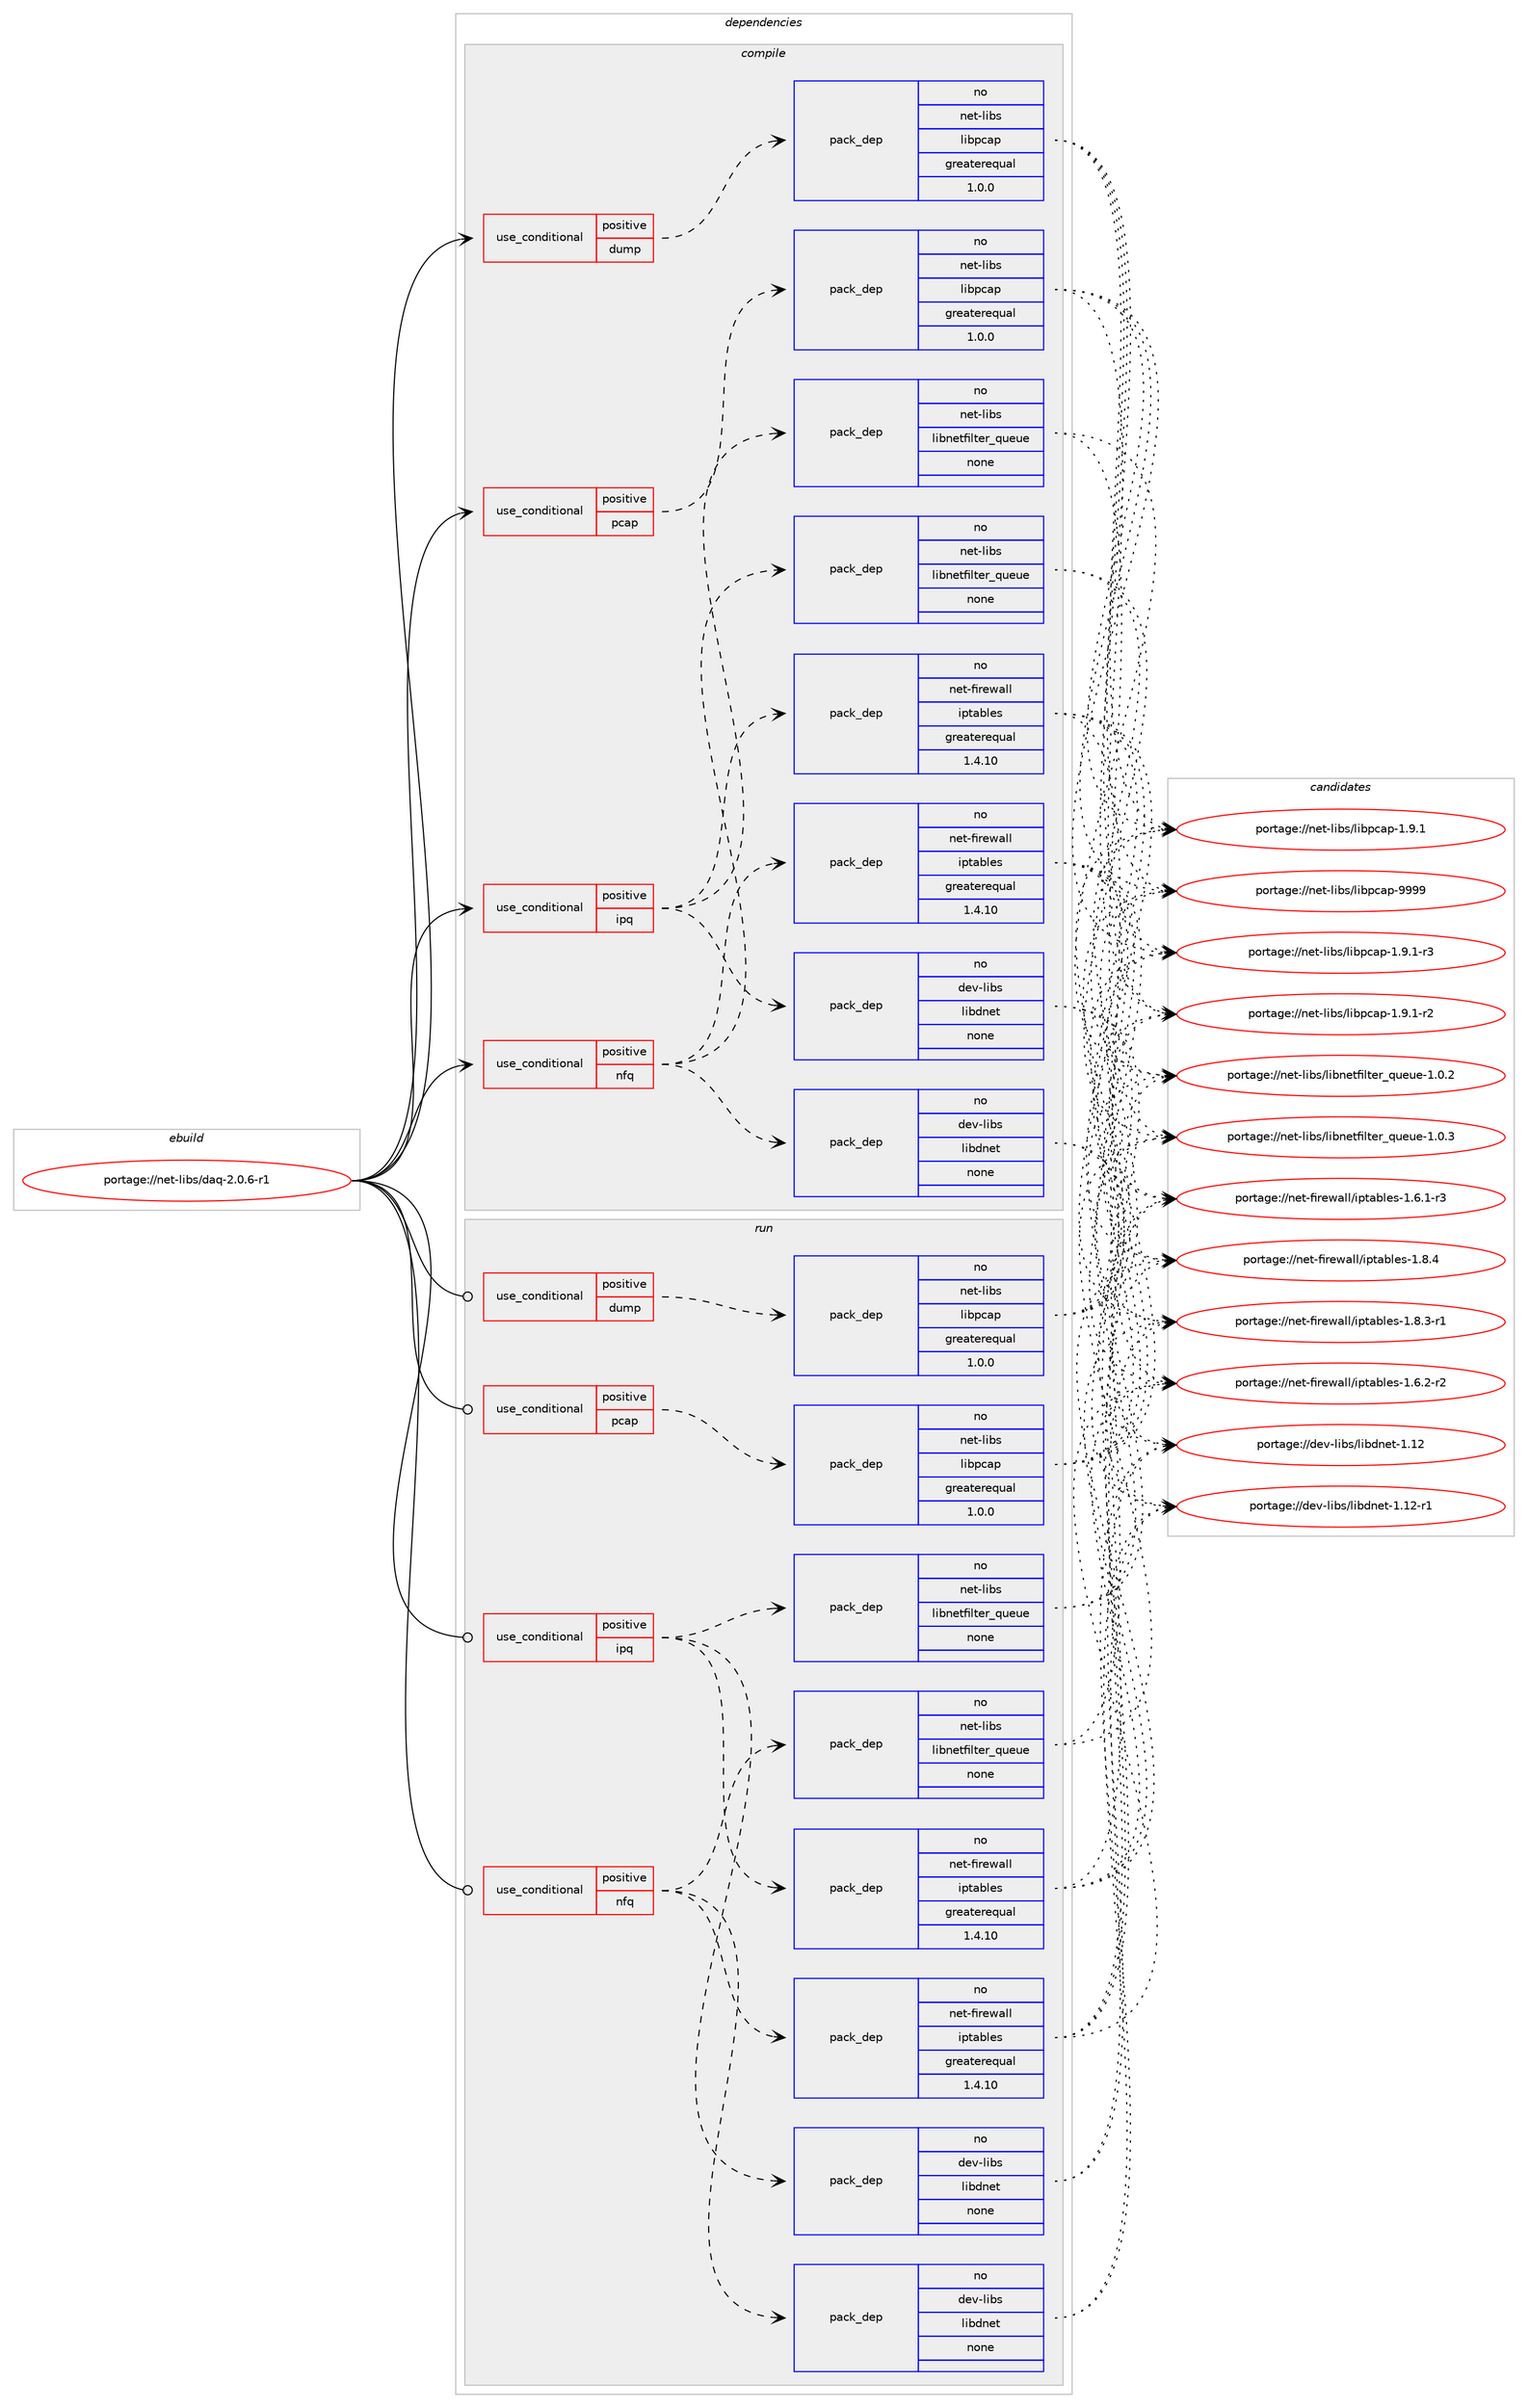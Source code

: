 digraph prolog {

# *************
# Graph options
# *************

newrank=true;
concentrate=true;
compound=true;
graph [rankdir=LR,fontname=Helvetica,fontsize=10,ranksep=1.5];#, ranksep=2.5, nodesep=0.2];
edge  [arrowhead=vee];
node  [fontname=Helvetica,fontsize=10];

# **********
# The ebuild
# **********

subgraph cluster_leftcol {
color=gray;
rank=same;
label=<<i>ebuild</i>>;
id [label="portage://net-libs/daq-2.0.6-r1", color=red, width=4, href="../net-libs/daq-2.0.6-r1.svg"];
}

# ****************
# The dependencies
# ****************

subgraph cluster_midcol {
color=gray;
label=<<i>dependencies</i>>;
subgraph cluster_compile {
fillcolor="#eeeeee";
style=filled;
label=<<i>compile</i>>;
subgraph cond12019 {
dependency60240 [label=<<TABLE BORDER="0" CELLBORDER="1" CELLSPACING="0" CELLPADDING="4"><TR><TD ROWSPAN="3" CELLPADDING="10">use_conditional</TD></TR><TR><TD>positive</TD></TR><TR><TD>dump</TD></TR></TABLE>>, shape=none, color=red];
subgraph pack47034 {
dependency60241 [label=<<TABLE BORDER="0" CELLBORDER="1" CELLSPACING="0" CELLPADDING="4" WIDTH="220"><TR><TD ROWSPAN="6" CELLPADDING="30">pack_dep</TD></TR><TR><TD WIDTH="110">no</TD></TR><TR><TD>net-libs</TD></TR><TR><TD>libpcap</TD></TR><TR><TD>greaterequal</TD></TR><TR><TD>1.0.0</TD></TR></TABLE>>, shape=none, color=blue];
}
dependency60240:e -> dependency60241:w [weight=20,style="dashed",arrowhead="vee"];
}
id:e -> dependency60240:w [weight=20,style="solid",arrowhead="vee"];
subgraph cond12020 {
dependency60242 [label=<<TABLE BORDER="0" CELLBORDER="1" CELLSPACING="0" CELLPADDING="4"><TR><TD ROWSPAN="3" CELLPADDING="10">use_conditional</TD></TR><TR><TD>positive</TD></TR><TR><TD>ipq</TD></TR></TABLE>>, shape=none, color=red];
subgraph pack47035 {
dependency60243 [label=<<TABLE BORDER="0" CELLBORDER="1" CELLSPACING="0" CELLPADDING="4" WIDTH="220"><TR><TD ROWSPAN="6" CELLPADDING="30">pack_dep</TD></TR><TR><TD WIDTH="110">no</TD></TR><TR><TD>net-firewall</TD></TR><TR><TD>iptables</TD></TR><TR><TD>greaterequal</TD></TR><TR><TD>1.4.10</TD></TR></TABLE>>, shape=none, color=blue];
}
dependency60242:e -> dependency60243:w [weight=20,style="dashed",arrowhead="vee"];
subgraph pack47036 {
dependency60244 [label=<<TABLE BORDER="0" CELLBORDER="1" CELLSPACING="0" CELLPADDING="4" WIDTH="220"><TR><TD ROWSPAN="6" CELLPADDING="30">pack_dep</TD></TR><TR><TD WIDTH="110">no</TD></TR><TR><TD>dev-libs</TD></TR><TR><TD>libdnet</TD></TR><TR><TD>none</TD></TR><TR><TD></TD></TR></TABLE>>, shape=none, color=blue];
}
dependency60242:e -> dependency60244:w [weight=20,style="dashed",arrowhead="vee"];
subgraph pack47037 {
dependency60245 [label=<<TABLE BORDER="0" CELLBORDER="1" CELLSPACING="0" CELLPADDING="4" WIDTH="220"><TR><TD ROWSPAN="6" CELLPADDING="30">pack_dep</TD></TR><TR><TD WIDTH="110">no</TD></TR><TR><TD>net-libs</TD></TR><TR><TD>libnetfilter_queue</TD></TR><TR><TD>none</TD></TR><TR><TD></TD></TR></TABLE>>, shape=none, color=blue];
}
dependency60242:e -> dependency60245:w [weight=20,style="dashed",arrowhead="vee"];
}
id:e -> dependency60242:w [weight=20,style="solid",arrowhead="vee"];
subgraph cond12021 {
dependency60246 [label=<<TABLE BORDER="0" CELLBORDER="1" CELLSPACING="0" CELLPADDING="4"><TR><TD ROWSPAN="3" CELLPADDING="10">use_conditional</TD></TR><TR><TD>positive</TD></TR><TR><TD>nfq</TD></TR></TABLE>>, shape=none, color=red];
subgraph pack47038 {
dependency60247 [label=<<TABLE BORDER="0" CELLBORDER="1" CELLSPACING="0" CELLPADDING="4" WIDTH="220"><TR><TD ROWSPAN="6" CELLPADDING="30">pack_dep</TD></TR><TR><TD WIDTH="110">no</TD></TR><TR><TD>net-firewall</TD></TR><TR><TD>iptables</TD></TR><TR><TD>greaterequal</TD></TR><TR><TD>1.4.10</TD></TR></TABLE>>, shape=none, color=blue];
}
dependency60246:e -> dependency60247:w [weight=20,style="dashed",arrowhead="vee"];
subgraph pack47039 {
dependency60248 [label=<<TABLE BORDER="0" CELLBORDER="1" CELLSPACING="0" CELLPADDING="4" WIDTH="220"><TR><TD ROWSPAN="6" CELLPADDING="30">pack_dep</TD></TR><TR><TD WIDTH="110">no</TD></TR><TR><TD>dev-libs</TD></TR><TR><TD>libdnet</TD></TR><TR><TD>none</TD></TR><TR><TD></TD></TR></TABLE>>, shape=none, color=blue];
}
dependency60246:e -> dependency60248:w [weight=20,style="dashed",arrowhead="vee"];
subgraph pack47040 {
dependency60249 [label=<<TABLE BORDER="0" CELLBORDER="1" CELLSPACING="0" CELLPADDING="4" WIDTH="220"><TR><TD ROWSPAN="6" CELLPADDING="30">pack_dep</TD></TR><TR><TD WIDTH="110">no</TD></TR><TR><TD>net-libs</TD></TR><TR><TD>libnetfilter_queue</TD></TR><TR><TD>none</TD></TR><TR><TD></TD></TR></TABLE>>, shape=none, color=blue];
}
dependency60246:e -> dependency60249:w [weight=20,style="dashed",arrowhead="vee"];
}
id:e -> dependency60246:w [weight=20,style="solid",arrowhead="vee"];
subgraph cond12022 {
dependency60250 [label=<<TABLE BORDER="0" CELLBORDER="1" CELLSPACING="0" CELLPADDING="4"><TR><TD ROWSPAN="3" CELLPADDING="10">use_conditional</TD></TR><TR><TD>positive</TD></TR><TR><TD>pcap</TD></TR></TABLE>>, shape=none, color=red];
subgraph pack47041 {
dependency60251 [label=<<TABLE BORDER="0" CELLBORDER="1" CELLSPACING="0" CELLPADDING="4" WIDTH="220"><TR><TD ROWSPAN="6" CELLPADDING="30">pack_dep</TD></TR><TR><TD WIDTH="110">no</TD></TR><TR><TD>net-libs</TD></TR><TR><TD>libpcap</TD></TR><TR><TD>greaterequal</TD></TR><TR><TD>1.0.0</TD></TR></TABLE>>, shape=none, color=blue];
}
dependency60250:e -> dependency60251:w [weight=20,style="dashed",arrowhead="vee"];
}
id:e -> dependency60250:w [weight=20,style="solid",arrowhead="vee"];
}
subgraph cluster_compileandrun {
fillcolor="#eeeeee";
style=filled;
label=<<i>compile and run</i>>;
}
subgraph cluster_run {
fillcolor="#eeeeee";
style=filled;
label=<<i>run</i>>;
subgraph cond12023 {
dependency60252 [label=<<TABLE BORDER="0" CELLBORDER="1" CELLSPACING="0" CELLPADDING="4"><TR><TD ROWSPAN="3" CELLPADDING="10">use_conditional</TD></TR><TR><TD>positive</TD></TR><TR><TD>dump</TD></TR></TABLE>>, shape=none, color=red];
subgraph pack47042 {
dependency60253 [label=<<TABLE BORDER="0" CELLBORDER="1" CELLSPACING="0" CELLPADDING="4" WIDTH="220"><TR><TD ROWSPAN="6" CELLPADDING="30">pack_dep</TD></TR><TR><TD WIDTH="110">no</TD></TR><TR><TD>net-libs</TD></TR><TR><TD>libpcap</TD></TR><TR><TD>greaterequal</TD></TR><TR><TD>1.0.0</TD></TR></TABLE>>, shape=none, color=blue];
}
dependency60252:e -> dependency60253:w [weight=20,style="dashed",arrowhead="vee"];
}
id:e -> dependency60252:w [weight=20,style="solid",arrowhead="odot"];
subgraph cond12024 {
dependency60254 [label=<<TABLE BORDER="0" CELLBORDER="1" CELLSPACING="0" CELLPADDING="4"><TR><TD ROWSPAN="3" CELLPADDING="10">use_conditional</TD></TR><TR><TD>positive</TD></TR><TR><TD>ipq</TD></TR></TABLE>>, shape=none, color=red];
subgraph pack47043 {
dependency60255 [label=<<TABLE BORDER="0" CELLBORDER="1" CELLSPACING="0" CELLPADDING="4" WIDTH="220"><TR><TD ROWSPAN="6" CELLPADDING="30">pack_dep</TD></TR><TR><TD WIDTH="110">no</TD></TR><TR><TD>net-firewall</TD></TR><TR><TD>iptables</TD></TR><TR><TD>greaterequal</TD></TR><TR><TD>1.4.10</TD></TR></TABLE>>, shape=none, color=blue];
}
dependency60254:e -> dependency60255:w [weight=20,style="dashed",arrowhead="vee"];
subgraph pack47044 {
dependency60256 [label=<<TABLE BORDER="0" CELLBORDER="1" CELLSPACING="0" CELLPADDING="4" WIDTH="220"><TR><TD ROWSPAN="6" CELLPADDING="30">pack_dep</TD></TR><TR><TD WIDTH="110">no</TD></TR><TR><TD>dev-libs</TD></TR><TR><TD>libdnet</TD></TR><TR><TD>none</TD></TR><TR><TD></TD></TR></TABLE>>, shape=none, color=blue];
}
dependency60254:e -> dependency60256:w [weight=20,style="dashed",arrowhead="vee"];
subgraph pack47045 {
dependency60257 [label=<<TABLE BORDER="0" CELLBORDER="1" CELLSPACING="0" CELLPADDING="4" WIDTH="220"><TR><TD ROWSPAN="6" CELLPADDING="30">pack_dep</TD></TR><TR><TD WIDTH="110">no</TD></TR><TR><TD>net-libs</TD></TR><TR><TD>libnetfilter_queue</TD></TR><TR><TD>none</TD></TR><TR><TD></TD></TR></TABLE>>, shape=none, color=blue];
}
dependency60254:e -> dependency60257:w [weight=20,style="dashed",arrowhead="vee"];
}
id:e -> dependency60254:w [weight=20,style="solid",arrowhead="odot"];
subgraph cond12025 {
dependency60258 [label=<<TABLE BORDER="0" CELLBORDER="1" CELLSPACING="0" CELLPADDING="4"><TR><TD ROWSPAN="3" CELLPADDING="10">use_conditional</TD></TR><TR><TD>positive</TD></TR><TR><TD>nfq</TD></TR></TABLE>>, shape=none, color=red];
subgraph pack47046 {
dependency60259 [label=<<TABLE BORDER="0" CELLBORDER="1" CELLSPACING="0" CELLPADDING="4" WIDTH="220"><TR><TD ROWSPAN="6" CELLPADDING="30">pack_dep</TD></TR><TR><TD WIDTH="110">no</TD></TR><TR><TD>net-firewall</TD></TR><TR><TD>iptables</TD></TR><TR><TD>greaterequal</TD></TR><TR><TD>1.4.10</TD></TR></TABLE>>, shape=none, color=blue];
}
dependency60258:e -> dependency60259:w [weight=20,style="dashed",arrowhead="vee"];
subgraph pack47047 {
dependency60260 [label=<<TABLE BORDER="0" CELLBORDER="1" CELLSPACING="0" CELLPADDING="4" WIDTH="220"><TR><TD ROWSPAN="6" CELLPADDING="30">pack_dep</TD></TR><TR><TD WIDTH="110">no</TD></TR><TR><TD>dev-libs</TD></TR><TR><TD>libdnet</TD></TR><TR><TD>none</TD></TR><TR><TD></TD></TR></TABLE>>, shape=none, color=blue];
}
dependency60258:e -> dependency60260:w [weight=20,style="dashed",arrowhead="vee"];
subgraph pack47048 {
dependency60261 [label=<<TABLE BORDER="0" CELLBORDER="1" CELLSPACING="0" CELLPADDING="4" WIDTH="220"><TR><TD ROWSPAN="6" CELLPADDING="30">pack_dep</TD></TR><TR><TD WIDTH="110">no</TD></TR><TR><TD>net-libs</TD></TR><TR><TD>libnetfilter_queue</TD></TR><TR><TD>none</TD></TR><TR><TD></TD></TR></TABLE>>, shape=none, color=blue];
}
dependency60258:e -> dependency60261:w [weight=20,style="dashed",arrowhead="vee"];
}
id:e -> dependency60258:w [weight=20,style="solid",arrowhead="odot"];
subgraph cond12026 {
dependency60262 [label=<<TABLE BORDER="0" CELLBORDER="1" CELLSPACING="0" CELLPADDING="4"><TR><TD ROWSPAN="3" CELLPADDING="10">use_conditional</TD></TR><TR><TD>positive</TD></TR><TR><TD>pcap</TD></TR></TABLE>>, shape=none, color=red];
subgraph pack47049 {
dependency60263 [label=<<TABLE BORDER="0" CELLBORDER="1" CELLSPACING="0" CELLPADDING="4" WIDTH="220"><TR><TD ROWSPAN="6" CELLPADDING="30">pack_dep</TD></TR><TR><TD WIDTH="110">no</TD></TR><TR><TD>net-libs</TD></TR><TR><TD>libpcap</TD></TR><TR><TD>greaterequal</TD></TR><TR><TD>1.0.0</TD></TR></TABLE>>, shape=none, color=blue];
}
dependency60262:e -> dependency60263:w [weight=20,style="dashed",arrowhead="vee"];
}
id:e -> dependency60262:w [weight=20,style="solid",arrowhead="odot"];
}
}

# **************
# The candidates
# **************

subgraph cluster_choices {
rank=same;
color=gray;
label=<<i>candidates</i>>;

subgraph choice47034 {
color=black;
nodesep=1;
choice1101011164510810598115471081059811299971124557575757 [label="portage://net-libs/libpcap-9999", color=red, width=4,href="../net-libs/libpcap-9999.svg"];
choice1101011164510810598115471081059811299971124549465746494511451 [label="portage://net-libs/libpcap-1.9.1-r3", color=red, width=4,href="../net-libs/libpcap-1.9.1-r3.svg"];
choice1101011164510810598115471081059811299971124549465746494511450 [label="portage://net-libs/libpcap-1.9.1-r2", color=red, width=4,href="../net-libs/libpcap-1.9.1-r2.svg"];
choice110101116451081059811547108105981129997112454946574649 [label="portage://net-libs/libpcap-1.9.1", color=red, width=4,href="../net-libs/libpcap-1.9.1.svg"];
dependency60241:e -> choice1101011164510810598115471081059811299971124557575757:w [style=dotted,weight="100"];
dependency60241:e -> choice1101011164510810598115471081059811299971124549465746494511451:w [style=dotted,weight="100"];
dependency60241:e -> choice1101011164510810598115471081059811299971124549465746494511450:w [style=dotted,weight="100"];
dependency60241:e -> choice110101116451081059811547108105981129997112454946574649:w [style=dotted,weight="100"];
}
subgraph choice47035 {
color=black;
nodesep=1;
choice1101011164510210511410111997108108471051121169798108101115454946564652 [label="portage://net-firewall/iptables-1.8.4", color=red, width=4,href="../net-firewall/iptables-1.8.4.svg"];
choice11010111645102105114101119971081084710511211697981081011154549465646514511449 [label="portage://net-firewall/iptables-1.8.3-r1", color=red, width=4,href="../net-firewall/iptables-1.8.3-r1.svg"];
choice11010111645102105114101119971081084710511211697981081011154549465446504511450 [label="portage://net-firewall/iptables-1.6.2-r2", color=red, width=4,href="../net-firewall/iptables-1.6.2-r2.svg"];
choice11010111645102105114101119971081084710511211697981081011154549465446494511451 [label="portage://net-firewall/iptables-1.6.1-r3", color=red, width=4,href="../net-firewall/iptables-1.6.1-r3.svg"];
dependency60243:e -> choice1101011164510210511410111997108108471051121169798108101115454946564652:w [style=dotted,weight="100"];
dependency60243:e -> choice11010111645102105114101119971081084710511211697981081011154549465646514511449:w [style=dotted,weight="100"];
dependency60243:e -> choice11010111645102105114101119971081084710511211697981081011154549465446504511450:w [style=dotted,weight="100"];
dependency60243:e -> choice11010111645102105114101119971081084710511211697981081011154549465446494511451:w [style=dotted,weight="100"];
}
subgraph choice47036 {
color=black;
nodesep=1;
choice1001011184510810598115471081059810011010111645494649504511449 [label="portage://dev-libs/libdnet-1.12-r1", color=red, width=4,href="../dev-libs/libdnet-1.12-r1.svg"];
choice100101118451081059811547108105981001101011164549464950 [label="portage://dev-libs/libdnet-1.12", color=red, width=4,href="../dev-libs/libdnet-1.12.svg"];
dependency60244:e -> choice1001011184510810598115471081059810011010111645494649504511449:w [style=dotted,weight="100"];
dependency60244:e -> choice100101118451081059811547108105981001101011164549464950:w [style=dotted,weight="100"];
}
subgraph choice47037 {
color=black;
nodesep=1;
choice1101011164510810598115471081059811010111610210510811610111495113117101117101454946484651 [label="portage://net-libs/libnetfilter_queue-1.0.3", color=red, width=4,href="../net-libs/libnetfilter_queue-1.0.3.svg"];
choice1101011164510810598115471081059811010111610210510811610111495113117101117101454946484650 [label="portage://net-libs/libnetfilter_queue-1.0.2", color=red, width=4,href="../net-libs/libnetfilter_queue-1.0.2.svg"];
dependency60245:e -> choice1101011164510810598115471081059811010111610210510811610111495113117101117101454946484651:w [style=dotted,weight="100"];
dependency60245:e -> choice1101011164510810598115471081059811010111610210510811610111495113117101117101454946484650:w [style=dotted,weight="100"];
}
subgraph choice47038 {
color=black;
nodesep=1;
choice1101011164510210511410111997108108471051121169798108101115454946564652 [label="portage://net-firewall/iptables-1.8.4", color=red, width=4,href="../net-firewall/iptables-1.8.4.svg"];
choice11010111645102105114101119971081084710511211697981081011154549465646514511449 [label="portage://net-firewall/iptables-1.8.3-r1", color=red, width=4,href="../net-firewall/iptables-1.8.3-r1.svg"];
choice11010111645102105114101119971081084710511211697981081011154549465446504511450 [label="portage://net-firewall/iptables-1.6.2-r2", color=red, width=4,href="../net-firewall/iptables-1.6.2-r2.svg"];
choice11010111645102105114101119971081084710511211697981081011154549465446494511451 [label="portage://net-firewall/iptables-1.6.1-r3", color=red, width=4,href="../net-firewall/iptables-1.6.1-r3.svg"];
dependency60247:e -> choice1101011164510210511410111997108108471051121169798108101115454946564652:w [style=dotted,weight="100"];
dependency60247:e -> choice11010111645102105114101119971081084710511211697981081011154549465646514511449:w [style=dotted,weight="100"];
dependency60247:e -> choice11010111645102105114101119971081084710511211697981081011154549465446504511450:w [style=dotted,weight="100"];
dependency60247:e -> choice11010111645102105114101119971081084710511211697981081011154549465446494511451:w [style=dotted,weight="100"];
}
subgraph choice47039 {
color=black;
nodesep=1;
choice1001011184510810598115471081059810011010111645494649504511449 [label="portage://dev-libs/libdnet-1.12-r1", color=red, width=4,href="../dev-libs/libdnet-1.12-r1.svg"];
choice100101118451081059811547108105981001101011164549464950 [label="portage://dev-libs/libdnet-1.12", color=red, width=4,href="../dev-libs/libdnet-1.12.svg"];
dependency60248:e -> choice1001011184510810598115471081059810011010111645494649504511449:w [style=dotted,weight="100"];
dependency60248:e -> choice100101118451081059811547108105981001101011164549464950:w [style=dotted,weight="100"];
}
subgraph choice47040 {
color=black;
nodesep=1;
choice1101011164510810598115471081059811010111610210510811610111495113117101117101454946484651 [label="portage://net-libs/libnetfilter_queue-1.0.3", color=red, width=4,href="../net-libs/libnetfilter_queue-1.0.3.svg"];
choice1101011164510810598115471081059811010111610210510811610111495113117101117101454946484650 [label="portage://net-libs/libnetfilter_queue-1.0.2", color=red, width=4,href="../net-libs/libnetfilter_queue-1.0.2.svg"];
dependency60249:e -> choice1101011164510810598115471081059811010111610210510811610111495113117101117101454946484651:w [style=dotted,weight="100"];
dependency60249:e -> choice1101011164510810598115471081059811010111610210510811610111495113117101117101454946484650:w [style=dotted,weight="100"];
}
subgraph choice47041 {
color=black;
nodesep=1;
choice1101011164510810598115471081059811299971124557575757 [label="portage://net-libs/libpcap-9999", color=red, width=4,href="../net-libs/libpcap-9999.svg"];
choice1101011164510810598115471081059811299971124549465746494511451 [label="portage://net-libs/libpcap-1.9.1-r3", color=red, width=4,href="../net-libs/libpcap-1.9.1-r3.svg"];
choice1101011164510810598115471081059811299971124549465746494511450 [label="portage://net-libs/libpcap-1.9.1-r2", color=red, width=4,href="../net-libs/libpcap-1.9.1-r2.svg"];
choice110101116451081059811547108105981129997112454946574649 [label="portage://net-libs/libpcap-1.9.1", color=red, width=4,href="../net-libs/libpcap-1.9.1.svg"];
dependency60251:e -> choice1101011164510810598115471081059811299971124557575757:w [style=dotted,weight="100"];
dependency60251:e -> choice1101011164510810598115471081059811299971124549465746494511451:w [style=dotted,weight="100"];
dependency60251:e -> choice1101011164510810598115471081059811299971124549465746494511450:w [style=dotted,weight="100"];
dependency60251:e -> choice110101116451081059811547108105981129997112454946574649:w [style=dotted,weight="100"];
}
subgraph choice47042 {
color=black;
nodesep=1;
choice1101011164510810598115471081059811299971124557575757 [label="portage://net-libs/libpcap-9999", color=red, width=4,href="../net-libs/libpcap-9999.svg"];
choice1101011164510810598115471081059811299971124549465746494511451 [label="portage://net-libs/libpcap-1.9.1-r3", color=red, width=4,href="../net-libs/libpcap-1.9.1-r3.svg"];
choice1101011164510810598115471081059811299971124549465746494511450 [label="portage://net-libs/libpcap-1.9.1-r2", color=red, width=4,href="../net-libs/libpcap-1.9.1-r2.svg"];
choice110101116451081059811547108105981129997112454946574649 [label="portage://net-libs/libpcap-1.9.1", color=red, width=4,href="../net-libs/libpcap-1.9.1.svg"];
dependency60253:e -> choice1101011164510810598115471081059811299971124557575757:w [style=dotted,weight="100"];
dependency60253:e -> choice1101011164510810598115471081059811299971124549465746494511451:w [style=dotted,weight="100"];
dependency60253:e -> choice1101011164510810598115471081059811299971124549465746494511450:w [style=dotted,weight="100"];
dependency60253:e -> choice110101116451081059811547108105981129997112454946574649:w [style=dotted,weight="100"];
}
subgraph choice47043 {
color=black;
nodesep=1;
choice1101011164510210511410111997108108471051121169798108101115454946564652 [label="portage://net-firewall/iptables-1.8.4", color=red, width=4,href="../net-firewall/iptables-1.8.4.svg"];
choice11010111645102105114101119971081084710511211697981081011154549465646514511449 [label="portage://net-firewall/iptables-1.8.3-r1", color=red, width=4,href="../net-firewall/iptables-1.8.3-r1.svg"];
choice11010111645102105114101119971081084710511211697981081011154549465446504511450 [label="portage://net-firewall/iptables-1.6.2-r2", color=red, width=4,href="../net-firewall/iptables-1.6.2-r2.svg"];
choice11010111645102105114101119971081084710511211697981081011154549465446494511451 [label="portage://net-firewall/iptables-1.6.1-r3", color=red, width=4,href="../net-firewall/iptables-1.6.1-r3.svg"];
dependency60255:e -> choice1101011164510210511410111997108108471051121169798108101115454946564652:w [style=dotted,weight="100"];
dependency60255:e -> choice11010111645102105114101119971081084710511211697981081011154549465646514511449:w [style=dotted,weight="100"];
dependency60255:e -> choice11010111645102105114101119971081084710511211697981081011154549465446504511450:w [style=dotted,weight="100"];
dependency60255:e -> choice11010111645102105114101119971081084710511211697981081011154549465446494511451:w [style=dotted,weight="100"];
}
subgraph choice47044 {
color=black;
nodesep=1;
choice1001011184510810598115471081059810011010111645494649504511449 [label="portage://dev-libs/libdnet-1.12-r1", color=red, width=4,href="../dev-libs/libdnet-1.12-r1.svg"];
choice100101118451081059811547108105981001101011164549464950 [label="portage://dev-libs/libdnet-1.12", color=red, width=4,href="../dev-libs/libdnet-1.12.svg"];
dependency60256:e -> choice1001011184510810598115471081059810011010111645494649504511449:w [style=dotted,weight="100"];
dependency60256:e -> choice100101118451081059811547108105981001101011164549464950:w [style=dotted,weight="100"];
}
subgraph choice47045 {
color=black;
nodesep=1;
choice1101011164510810598115471081059811010111610210510811610111495113117101117101454946484651 [label="portage://net-libs/libnetfilter_queue-1.0.3", color=red, width=4,href="../net-libs/libnetfilter_queue-1.0.3.svg"];
choice1101011164510810598115471081059811010111610210510811610111495113117101117101454946484650 [label="portage://net-libs/libnetfilter_queue-1.0.2", color=red, width=4,href="../net-libs/libnetfilter_queue-1.0.2.svg"];
dependency60257:e -> choice1101011164510810598115471081059811010111610210510811610111495113117101117101454946484651:w [style=dotted,weight="100"];
dependency60257:e -> choice1101011164510810598115471081059811010111610210510811610111495113117101117101454946484650:w [style=dotted,weight="100"];
}
subgraph choice47046 {
color=black;
nodesep=1;
choice1101011164510210511410111997108108471051121169798108101115454946564652 [label="portage://net-firewall/iptables-1.8.4", color=red, width=4,href="../net-firewall/iptables-1.8.4.svg"];
choice11010111645102105114101119971081084710511211697981081011154549465646514511449 [label="portage://net-firewall/iptables-1.8.3-r1", color=red, width=4,href="../net-firewall/iptables-1.8.3-r1.svg"];
choice11010111645102105114101119971081084710511211697981081011154549465446504511450 [label="portage://net-firewall/iptables-1.6.2-r2", color=red, width=4,href="../net-firewall/iptables-1.6.2-r2.svg"];
choice11010111645102105114101119971081084710511211697981081011154549465446494511451 [label="portage://net-firewall/iptables-1.6.1-r3", color=red, width=4,href="../net-firewall/iptables-1.6.1-r3.svg"];
dependency60259:e -> choice1101011164510210511410111997108108471051121169798108101115454946564652:w [style=dotted,weight="100"];
dependency60259:e -> choice11010111645102105114101119971081084710511211697981081011154549465646514511449:w [style=dotted,weight="100"];
dependency60259:e -> choice11010111645102105114101119971081084710511211697981081011154549465446504511450:w [style=dotted,weight="100"];
dependency60259:e -> choice11010111645102105114101119971081084710511211697981081011154549465446494511451:w [style=dotted,weight="100"];
}
subgraph choice47047 {
color=black;
nodesep=1;
choice1001011184510810598115471081059810011010111645494649504511449 [label="portage://dev-libs/libdnet-1.12-r1", color=red, width=4,href="../dev-libs/libdnet-1.12-r1.svg"];
choice100101118451081059811547108105981001101011164549464950 [label="portage://dev-libs/libdnet-1.12", color=red, width=4,href="../dev-libs/libdnet-1.12.svg"];
dependency60260:e -> choice1001011184510810598115471081059810011010111645494649504511449:w [style=dotted,weight="100"];
dependency60260:e -> choice100101118451081059811547108105981001101011164549464950:w [style=dotted,weight="100"];
}
subgraph choice47048 {
color=black;
nodesep=1;
choice1101011164510810598115471081059811010111610210510811610111495113117101117101454946484651 [label="portage://net-libs/libnetfilter_queue-1.0.3", color=red, width=4,href="../net-libs/libnetfilter_queue-1.0.3.svg"];
choice1101011164510810598115471081059811010111610210510811610111495113117101117101454946484650 [label="portage://net-libs/libnetfilter_queue-1.0.2", color=red, width=4,href="../net-libs/libnetfilter_queue-1.0.2.svg"];
dependency60261:e -> choice1101011164510810598115471081059811010111610210510811610111495113117101117101454946484651:w [style=dotted,weight="100"];
dependency60261:e -> choice1101011164510810598115471081059811010111610210510811610111495113117101117101454946484650:w [style=dotted,weight="100"];
}
subgraph choice47049 {
color=black;
nodesep=1;
choice1101011164510810598115471081059811299971124557575757 [label="portage://net-libs/libpcap-9999", color=red, width=4,href="../net-libs/libpcap-9999.svg"];
choice1101011164510810598115471081059811299971124549465746494511451 [label="portage://net-libs/libpcap-1.9.1-r3", color=red, width=4,href="../net-libs/libpcap-1.9.1-r3.svg"];
choice1101011164510810598115471081059811299971124549465746494511450 [label="portage://net-libs/libpcap-1.9.1-r2", color=red, width=4,href="../net-libs/libpcap-1.9.1-r2.svg"];
choice110101116451081059811547108105981129997112454946574649 [label="portage://net-libs/libpcap-1.9.1", color=red, width=4,href="../net-libs/libpcap-1.9.1.svg"];
dependency60263:e -> choice1101011164510810598115471081059811299971124557575757:w [style=dotted,weight="100"];
dependency60263:e -> choice1101011164510810598115471081059811299971124549465746494511451:w [style=dotted,weight="100"];
dependency60263:e -> choice1101011164510810598115471081059811299971124549465746494511450:w [style=dotted,weight="100"];
dependency60263:e -> choice110101116451081059811547108105981129997112454946574649:w [style=dotted,weight="100"];
}
}

}

